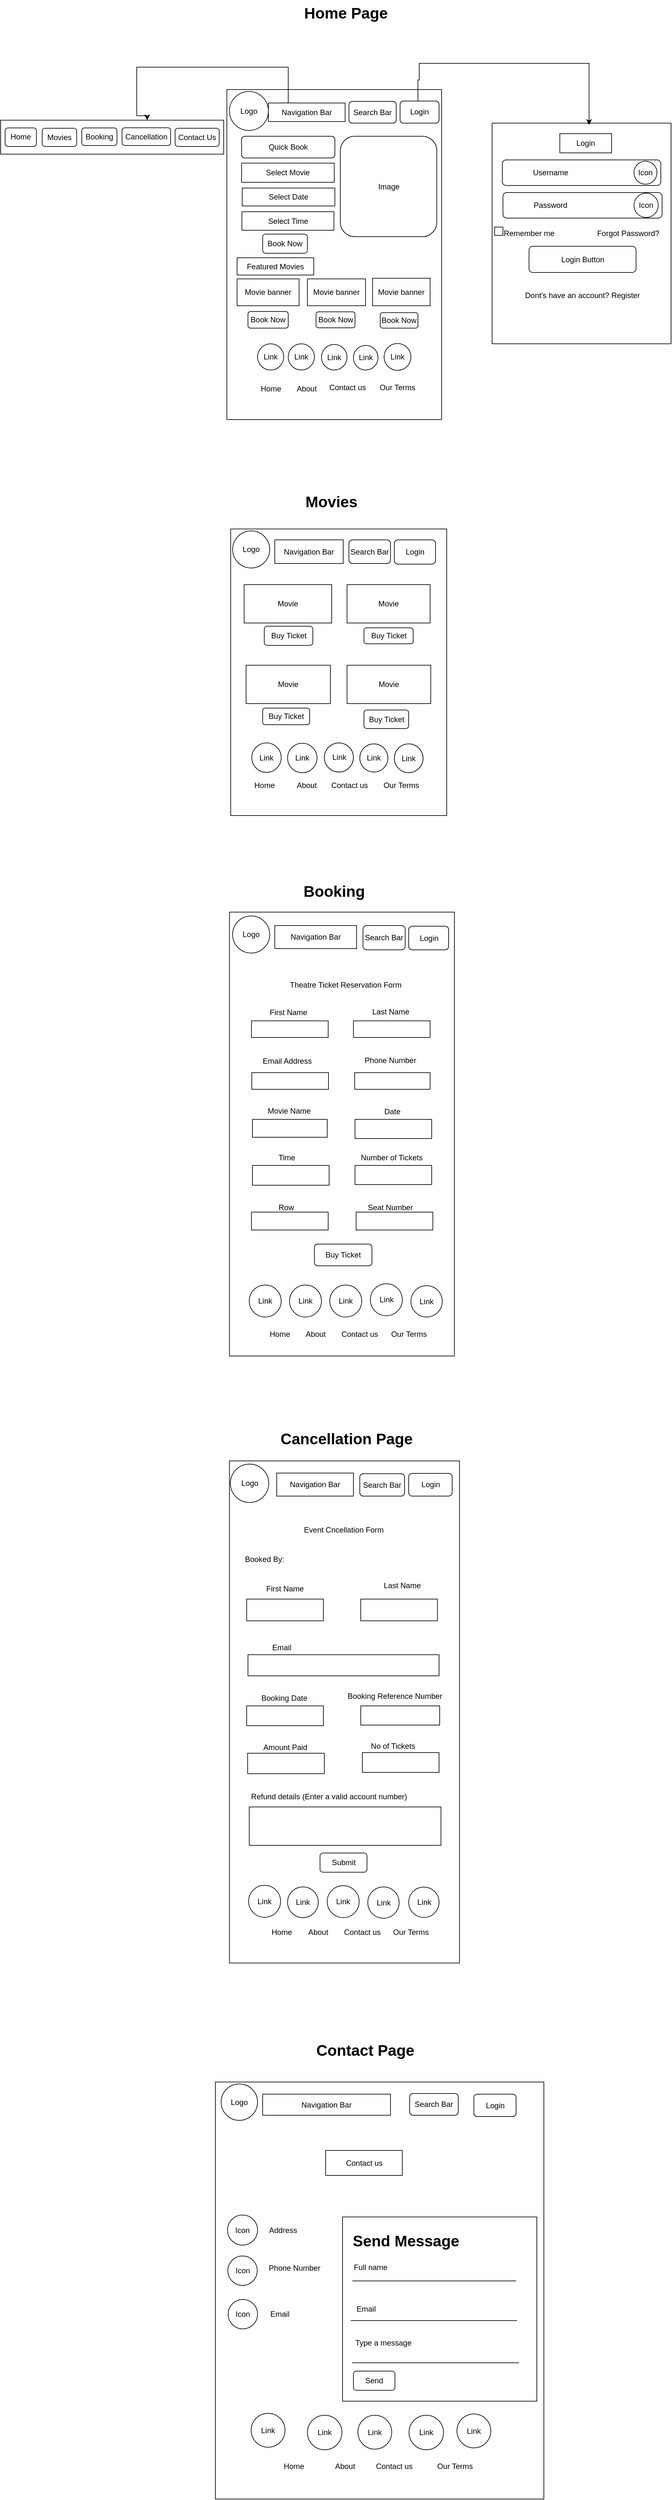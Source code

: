 <mxfile version="25.0.1">
  <diagram name="Page-1" id="jeP34d5vkqTeoq9ldoaH">
    <mxGraphModel dx="2082" dy="1373" grid="0" gridSize="10" guides="1" tooltips="1" connect="1" arrows="1" fold="1" page="0" pageScale="1" pageWidth="827" pageHeight="1169" math="0" shadow="0">
      <root>
        <mxCell id="0" />
        <mxCell id="1" parent="0" />
        <mxCell id="ixSeLTZf90zFW7z8uERY-14" value="" style="rounded=0;whiteSpace=wrap;html=1;" parent="1" vertex="1">
          <mxGeometry x="-300" y="-287" width="336" height="516" as="geometry" />
        </mxCell>
        <mxCell id="ixSeLTZf90zFW7z8uERY-15" value="Logo" style="ellipse;whiteSpace=wrap;html=1;aspect=fixed;" parent="1" vertex="1">
          <mxGeometry x="-296" y="-284" width="61" height="61" as="geometry" />
        </mxCell>
        <mxCell id="ixSeLTZf90zFW7z8uERY-24" style="edgeStyle=orthogonalEdgeStyle;rounded=0;orthogonalLoop=1;jettySize=auto;html=1;exitX=0.25;exitY=0;exitDx=0;exitDy=0;entryX=0.657;entryY=0.02;entryDx=0;entryDy=0;entryPerimeter=0;" parent="1" edge="1">
          <mxGeometry relative="1" as="geometry">
            <mxPoint x="-424.707" y="-239.118" as="targetPoint" />
            <Array as="points">
              <mxPoint x="-204" y="-267" />
              <mxPoint x="-204" y="-322" />
              <mxPoint x="-441" y="-322" />
              <mxPoint x="-441" y="-246" />
              <mxPoint x="-425" y="-246" />
            </Array>
            <mxPoint x="-205" y="-267.06" as="sourcePoint" />
          </mxGeometry>
        </mxCell>
        <mxCell id="ixSeLTZf90zFW7z8uERY-16" value="Navigation Bar" style="rounded=0;whiteSpace=wrap;html=1;" parent="1" vertex="1">
          <mxGeometry x="-235" y="-266" width="120" height="29" as="geometry" />
        </mxCell>
        <mxCell id="ixSeLTZf90zFW7z8uERY-17" value="Search Bar" style="rounded=1;whiteSpace=wrap;html=1;" parent="1" vertex="1">
          <mxGeometry x="-109" y="-268.5" width="74" height="34" as="geometry" />
        </mxCell>
        <mxCell id="ixSeLTZf90zFW7z8uERY-22" value="" style="rounded=0;whiteSpace=wrap;html=1;" parent="1" vertex="1">
          <mxGeometry x="-654" y="-239.12" width="349" height="53.12" as="geometry" />
        </mxCell>
        <mxCell id="ixSeLTZf90zFW7z8uERY-23" value="Home" style="rounded=1;whiteSpace=wrap;html=1;" parent="1" vertex="1">
          <mxGeometry x="-647" y="-227.06" width="49" height="29" as="geometry" />
        </mxCell>
        <mxCell id="ixSeLTZf90zFW7z8uERY-27" value="Movies" style="rounded=1;whiteSpace=wrap;html=1;" parent="1" vertex="1">
          <mxGeometry x="-589" y="-226.56" width="54" height="28.5" as="geometry" />
        </mxCell>
        <mxCell id="ixSeLTZf90zFW7z8uERY-28" style="edgeStyle=orthogonalEdgeStyle;rounded=0;orthogonalLoop=1;jettySize=auto;html=1;exitX=0.5;exitY=1;exitDx=0;exitDy=0;" parent="1" source="ixSeLTZf90zFW7z8uERY-27" target="ixSeLTZf90zFW7z8uERY-27" edge="1">
          <mxGeometry relative="1" as="geometry" />
        </mxCell>
        <mxCell id="ixSeLTZf90zFW7z8uERY-29" value="Booking" style="rounded=1;whiteSpace=wrap;html=1;" parent="1" vertex="1">
          <mxGeometry x="-527" y="-227.06" width="55" height="27.5" as="geometry" />
        </mxCell>
        <mxCell id="ixSeLTZf90zFW7z8uERY-30" value="Cancellation" style="rounded=1;whiteSpace=wrap;html=1;" parent="1" vertex="1">
          <mxGeometry x="-464" y="-227.31" width="76" height="27.75" as="geometry" />
        </mxCell>
        <mxCell id="ixSeLTZf90zFW7z8uERY-32" value="Contact Us" style="rounded=1;whiteSpace=wrap;html=1;" parent="1" vertex="1">
          <mxGeometry x="-381" y="-226.56" width="69" height="28.5" as="geometry" />
        </mxCell>
        <mxCell id="ixSeLTZf90zFW7z8uERY-34" value="Remember me&amp;nbsp; &amp;nbsp; &amp;nbsp; &amp;nbsp; &amp;nbsp; &amp;nbsp; &amp;nbsp; &amp;nbsp; &amp;nbsp; &amp;nbsp; Forgot Password?" style="rounded=0;whiteSpace=wrap;html=1;" parent="1" vertex="1">
          <mxGeometry x="115" y="-234.5" width="280" height="345" as="geometry" />
        </mxCell>
        <mxCell id="ixSeLTZf90zFW7z8uERY-40" value="Login" style="rounded=0;whiteSpace=wrap;html=1;" parent="1" vertex="1">
          <mxGeometry x="221" y="-218" width="81" height="30" as="geometry" />
        </mxCell>
        <mxCell id="ixSeLTZf90zFW7z8uERY-42" value="Username&amp;nbsp; &amp;nbsp; &amp;nbsp; &amp;nbsp; &amp;nbsp; &amp;nbsp; &amp;nbsp; &amp;nbsp; &amp;nbsp; &amp;nbsp; &amp;nbsp; &amp;nbsp; &amp;nbsp; &amp;nbsp; &amp;nbsp;" style="rounded=1;whiteSpace=wrap;html=1;" parent="1" vertex="1">
          <mxGeometry x="131" y="-177" width="248" height="40" as="geometry" />
        </mxCell>
        <mxCell id="ixSeLTZf90zFW7z8uERY-43" value="Icon" style="ellipse;whiteSpace=wrap;html=1;aspect=fixed;" parent="1" vertex="1">
          <mxGeometry x="337" y="-175" width="36" height="36" as="geometry" />
        </mxCell>
        <mxCell id="ixSeLTZf90zFW7z8uERY-44" value="Password&amp;nbsp; &amp;nbsp; &amp;nbsp; &amp;nbsp; &amp;nbsp; &amp;nbsp; &amp;nbsp; &amp;nbsp; &amp;nbsp; &amp;nbsp; &amp;nbsp; &amp;nbsp; &amp;nbsp; &amp;nbsp; &amp;nbsp;&amp;nbsp;" style="rounded=1;whiteSpace=wrap;html=1;" parent="1" vertex="1">
          <mxGeometry x="132" y="-126" width="249" height="40" as="geometry" />
        </mxCell>
        <mxCell id="ixSeLTZf90zFW7z8uERY-45" value="Icon" style="ellipse;whiteSpace=wrap;html=1;aspect=fixed;" parent="1" vertex="1">
          <mxGeometry x="337" y="-125" width="38" height="38" as="geometry" />
        </mxCell>
        <mxCell id="ixSeLTZf90zFW7z8uERY-49" value="" style="whiteSpace=wrap;html=1;aspect=fixed;" parent="1" vertex="1">
          <mxGeometry x="119" y="-72" width="13" height="13" as="geometry" />
        </mxCell>
        <mxCell id="ixSeLTZf90zFW7z8uERY-51" value="Login Button" style="rounded=1;whiteSpace=wrap;html=1;" parent="1" vertex="1">
          <mxGeometry x="172.75" y="-42" width="167.5" height="41" as="geometry" />
        </mxCell>
        <UserObject label="Dont&#39;s have an account? Register" placeholders="1" id="ixSeLTZf90zFW7z8uERY-53">
          <mxCell style="text;html=1;strokeColor=none;fillColor=none;align=center;verticalAlign=middle;whiteSpace=wrap;overflow=hidden;" parent="1" vertex="1">
            <mxGeometry x="144" y="25" width="225" height="20" as="geometry" />
          </mxCell>
        </UserObject>
        <mxCell id="Y7oqrO5l2WQPeUCuNp92-2" value="&lt;h1 style=&quot;margin-top: 0px;&quot;&gt;Home Page&lt;/h1&gt;" style="text;html=1;whiteSpace=wrap;overflow=hidden;rounded=0;" parent="1" vertex="1">
          <mxGeometry x="-181" y="-427" width="180" height="37" as="geometry" />
        </mxCell>
        <mxCell id="Y7oqrO5l2WQPeUCuNp92-4" value="Image" style="rounded=1;whiteSpace=wrap;html=1;" parent="1" vertex="1">
          <mxGeometry x="-122.5" y="-214" width="151" height="157" as="geometry" />
        </mxCell>
        <mxCell id="Y7oqrO5l2WQPeUCuNp92-5" value="Quick Book" style="rounded=1;whiteSpace=wrap;html=1;" parent="1" vertex="1">
          <mxGeometry x="-277" y="-214" width="146" height="34" as="geometry" />
        </mxCell>
        <mxCell id="Y7oqrO5l2WQPeUCuNp92-6" value="Select Date" style="rounded=0;whiteSpace=wrap;html=1;" parent="1" vertex="1">
          <mxGeometry x="-276" y="-133" width="145" height="28" as="geometry" />
        </mxCell>
        <mxCell id="Y7oqrO5l2WQPeUCuNp92-7" value="Select Movie" style="rounded=0;whiteSpace=wrap;html=1;" parent="1" vertex="1">
          <mxGeometry x="-277" y="-172" width="145" height="30" as="geometry" />
        </mxCell>
        <mxCell id="Y7oqrO5l2WQPeUCuNp92-8" value="Select Time" style="rounded=0;whiteSpace=wrap;html=1;" parent="1" vertex="1">
          <mxGeometry x="-276.5" y="-96" width="144" height="29" as="geometry" />
        </mxCell>
        <mxCell id="Y7oqrO5l2WQPeUCuNp92-9" value="Book Now" style="rounded=1;whiteSpace=wrap;html=1;" parent="1" vertex="1">
          <mxGeometry x="-244" y="-61" width="70" height="30" as="geometry" />
        </mxCell>
        <mxCell id="Y7oqrO5l2WQPeUCuNp92-11" value="Movie banner" style="rounded=0;whiteSpace=wrap;html=1;" parent="1" vertex="1">
          <mxGeometry x="-284" y="9" width="97" height="42" as="geometry" />
        </mxCell>
        <mxCell id="Y7oqrO5l2WQPeUCuNp92-12" value="Movie banner" style="rounded=0;whiteSpace=wrap;html=1;" parent="1" vertex="1">
          <mxGeometry x="-174" y="9" width="91" height="42" as="geometry" />
        </mxCell>
        <mxCell id="Y7oqrO5l2WQPeUCuNp92-13" value="Movie banner" style="rounded=0;whiteSpace=wrap;html=1;" parent="1" vertex="1">
          <mxGeometry x="-72" y="8" width="90" height="43" as="geometry" />
        </mxCell>
        <mxCell id="Y7oqrO5l2WQPeUCuNp92-14" value="Book Now" style="rounded=1;whiteSpace=wrap;html=1;" parent="1" vertex="1">
          <mxGeometry x="-267" y="60" width="63" height="26" as="geometry" />
        </mxCell>
        <mxCell id="Y7oqrO5l2WQPeUCuNp92-15" value="Book Now" style="rounded=1;whiteSpace=wrap;html=1;" parent="1" vertex="1">
          <mxGeometry x="-160.5" y="60.5" width="61" height="25" as="geometry" />
        </mxCell>
        <mxCell id="Y7oqrO5l2WQPeUCuNp92-16" value="Featured Movies" style="rounded=0;whiteSpace=wrap;html=1;" parent="1" vertex="1">
          <mxGeometry x="-284" y="-24" width="120" height="27" as="geometry" />
        </mxCell>
        <mxCell id="Y7oqrO5l2WQPeUCuNp92-17" value="Book Now" style="rounded=1;whiteSpace=wrap;html=1;" parent="1" vertex="1">
          <mxGeometry x="-60" y="61.75" width="59" height="24.25" as="geometry" />
        </mxCell>
        <mxCell id="Y7oqrO5l2WQPeUCuNp92-18" value="Link" style="ellipse;whiteSpace=wrap;html=1;aspect=fixed;" parent="1" vertex="1">
          <mxGeometry x="-252" y="110.5" width="41" height="41" as="geometry" />
        </mxCell>
        <mxCell id="Y7oqrO5l2WQPeUCuNp92-19" value="Link" style="ellipse;whiteSpace=wrap;html=1;aspect=fixed;" parent="1" vertex="1">
          <mxGeometry x="-204" y="110.5" width="41" height="41" as="geometry" />
        </mxCell>
        <mxCell id="Y7oqrO5l2WQPeUCuNp92-20" value="Link" style="ellipse;whiteSpace=wrap;html=1;aspect=fixed;" parent="1" vertex="1">
          <mxGeometry x="-152" y="111.5" width="40" height="40" as="geometry" />
        </mxCell>
        <mxCell id="Y7oqrO5l2WQPeUCuNp92-21" value="Link" style="ellipse;whiteSpace=wrap;html=1;aspect=fixed;" parent="1" vertex="1">
          <mxGeometry x="-102" y="113" width="38.5" height="38.5" as="geometry" />
        </mxCell>
        <mxCell id="Y7oqrO5l2WQPeUCuNp92-22" value="Link" style="ellipse;whiteSpace=wrap;html=1;aspect=fixed;" parent="1" vertex="1">
          <mxGeometry x="-54" y="110" width="42" height="42" as="geometry" />
        </mxCell>
        <mxCell id="Y7oqrO5l2WQPeUCuNp92-23" value="Home" style="text;html=1;align=center;verticalAlign=middle;whiteSpace=wrap;rounded=0;" parent="1" vertex="1">
          <mxGeometry x="-261.5" y="166" width="60" height="30" as="geometry" />
        </mxCell>
        <mxCell id="Y7oqrO5l2WQPeUCuNp92-26" value="About" style="text;html=1;align=center;verticalAlign=middle;whiteSpace=wrap;rounded=0;" parent="1" vertex="1">
          <mxGeometry x="-205" y="166" width="60" height="30" as="geometry" />
        </mxCell>
        <mxCell id="Y7oqrO5l2WQPeUCuNp92-28" value="Contact us" style="text;html=1;align=center;verticalAlign=middle;whiteSpace=wrap;rounded=0;" parent="1" vertex="1">
          <mxGeometry x="-141.5" y="164" width="60" height="30" as="geometry" />
        </mxCell>
        <mxCell id="Y7oqrO5l2WQPeUCuNp92-29" value="Our Terms" style="text;html=1;align=center;verticalAlign=middle;whiteSpace=wrap;rounded=0;" parent="1" vertex="1">
          <mxGeometry x="-63.5" y="164" width="60" height="30" as="geometry" />
        </mxCell>
        <mxCell id="Y7oqrO5l2WQPeUCuNp92-30" value="&lt;h1 style=&quot;margin-top: 0px;&quot;&gt;&lt;br&gt;&lt;/h1&gt;" style="text;html=1;whiteSpace=wrap;overflow=hidden;rounded=0;" parent="1" vertex="1">
          <mxGeometry x="-215" y="380" width="180" height="120" as="geometry" />
        </mxCell>
        <mxCell id="Y7oqrO5l2WQPeUCuNp92-31" value="&lt;h1 style=&quot;margin-top: 0px;&quot;&gt;Movies&lt;/h1&gt;" style="text;html=1;whiteSpace=wrap;overflow=hidden;rounded=0;" parent="1" vertex="1">
          <mxGeometry x="-179" y="337" width="87" height="43" as="geometry" />
        </mxCell>
        <mxCell id="Y7oqrO5l2WQPeUCuNp92-32" value="" style="rounded=0;whiteSpace=wrap;html=1;" parent="1" vertex="1">
          <mxGeometry x="-294" y="400" width="338" height="448" as="geometry" />
        </mxCell>
        <mxCell id="Y7oqrO5l2WQPeUCuNp92-33" value="Logo" style="ellipse;whiteSpace=wrap;html=1;aspect=fixed;" parent="1" vertex="1">
          <mxGeometry x="-291" y="403" width="58" height="58" as="geometry" />
        </mxCell>
        <mxCell id="Y7oqrO5l2WQPeUCuNp92-35" value="Navigation Bar" style="rounded=0;whiteSpace=wrap;html=1;" parent="1" vertex="1">
          <mxGeometry x="-225" y="417" width="107" height="37" as="geometry" />
        </mxCell>
        <mxCell id="Y7oqrO5l2WQPeUCuNp92-36" value="Search Bar" style="rounded=1;whiteSpace=wrap;html=1;" parent="1" vertex="1">
          <mxGeometry x="-109" y="417" width="65" height="37" as="geometry" />
        </mxCell>
        <mxCell id="Y7oqrO5l2WQPeUCuNp92-37" value="Login" style="rounded=1;whiteSpace=wrap;html=1;" parent="1" vertex="1">
          <mxGeometry x="-38" y="417" width="64.5" height="38" as="geometry" />
        </mxCell>
        <mxCell id="Y7oqrO5l2WQPeUCuNp92-39" value="Movie" style="rounded=0;whiteSpace=wrap;html=1;" parent="1" vertex="1">
          <mxGeometry x="-273" y="487" width="137" height="60" as="geometry" />
        </mxCell>
        <mxCell id="Y7oqrO5l2WQPeUCuNp92-40" value="Movie" style="rounded=0;whiteSpace=wrap;html=1;" parent="1" vertex="1">
          <mxGeometry x="-112" y="487" width="130" height="60" as="geometry" />
        </mxCell>
        <mxCell id="Y7oqrO5l2WQPeUCuNp92-41" value="Buy Ticket" style="rounded=1;whiteSpace=wrap;html=1;" parent="1" vertex="1">
          <mxGeometry x="-241.5" y="552" width="76" height="30" as="geometry" />
        </mxCell>
        <mxCell id="Y7oqrO5l2WQPeUCuNp92-42" value="Buy Ticket" style="rounded=1;whiteSpace=wrap;html=1;" parent="1" vertex="1">
          <mxGeometry x="-85.5" y="554.5" width="77" height="25" as="geometry" />
        </mxCell>
        <mxCell id="Y7oqrO5l2WQPeUCuNp92-44" value="Movie" style="rounded=0;whiteSpace=wrap;html=1;" parent="1" vertex="1">
          <mxGeometry x="-270" y="613" width="132" height="60" as="geometry" />
        </mxCell>
        <mxCell id="Y7oqrO5l2WQPeUCuNp92-45" value="Movie" style="rounded=0;whiteSpace=wrap;html=1;" parent="1" vertex="1">
          <mxGeometry x="-112" y="613" width="131" height="60" as="geometry" />
        </mxCell>
        <mxCell id="Y7oqrO5l2WQPeUCuNp92-46" value="Buy Ticket" style="rounded=1;whiteSpace=wrap;html=1;" parent="1" vertex="1">
          <mxGeometry x="-244" y="680" width="73.5" height="26" as="geometry" />
        </mxCell>
        <mxCell id="Y7oqrO5l2WQPeUCuNp92-48" value="Buy Ticket" style="rounded=1;whiteSpace=wrap;html=1;" parent="1" vertex="1">
          <mxGeometry x="-85.5" y="683" width="70" height="29" as="geometry" />
        </mxCell>
        <mxCell id="Y7oqrO5l2WQPeUCuNp92-49" value="Link" style="ellipse;whiteSpace=wrap;html=1;aspect=fixed;" parent="1" vertex="1">
          <mxGeometry x="-261" y="734.5" width="46" height="46" as="geometry" />
        </mxCell>
        <mxCell id="Y7oqrO5l2WQPeUCuNp92-50" value="Link" style="ellipse;whiteSpace=wrap;html=1;aspect=fixed;" parent="1" vertex="1">
          <mxGeometry x="-92" y="736" width="44" height="44" as="geometry" />
        </mxCell>
        <mxCell id="Y7oqrO5l2WQPeUCuNp92-51" value="Link" style="ellipse;whiteSpace=wrap;html=1;aspect=fixed;" parent="1" vertex="1">
          <mxGeometry x="-205" y="735" width="46" height="46" as="geometry" />
        </mxCell>
        <mxCell id="Y7oqrO5l2WQPeUCuNp92-52" value="Link" style="ellipse;whiteSpace=wrap;html=1;aspect=fixed;" parent="1" vertex="1">
          <mxGeometry x="-147.5" y="734.5" width="45.5" height="45.5" as="geometry" />
        </mxCell>
        <mxCell id="Y7oqrO5l2WQPeUCuNp92-53" value="Link" style="ellipse;whiteSpace=wrap;html=1;aspect=fixed;" parent="1" vertex="1">
          <mxGeometry x="-38" y="736" width="45" height="45" as="geometry" />
        </mxCell>
        <mxCell id="Y7oqrO5l2WQPeUCuNp92-54" value="Home" style="text;html=1;align=center;verticalAlign=middle;whiteSpace=wrap;rounded=0;" parent="1" vertex="1">
          <mxGeometry x="-271" y="786" width="60" height="30" as="geometry" />
        </mxCell>
        <mxCell id="Y7oqrO5l2WQPeUCuNp92-55" value="About" style="text;html=1;align=center;verticalAlign=middle;whiteSpace=wrap;rounded=0;" parent="1" vertex="1">
          <mxGeometry x="-205" y="786" width="60" height="30" as="geometry" />
        </mxCell>
        <mxCell id="Y7oqrO5l2WQPeUCuNp92-57" value="Contact us" style="text;html=1;align=center;verticalAlign=middle;whiteSpace=wrap;rounded=0;" parent="1" vertex="1">
          <mxGeometry x="-138" y="786" width="60" height="30" as="geometry" />
        </mxCell>
        <mxCell id="Y7oqrO5l2WQPeUCuNp92-58" value="Our Terms" style="text;html=1;align=center;verticalAlign=middle;whiteSpace=wrap;rounded=0;" parent="1" vertex="1">
          <mxGeometry x="-57" y="786" width="60" height="30" as="geometry" />
        </mxCell>
        <mxCell id="Y7oqrO5l2WQPeUCuNp92-70" style="edgeStyle=orthogonalEdgeStyle;rounded=0;orthogonalLoop=1;jettySize=auto;html=1;exitX=0.5;exitY=0;exitDx=0;exitDy=0;entryX=0.542;entryY=0.008;entryDx=0;entryDy=0;entryPerimeter=0;" parent="1" target="ixSeLTZf90zFW7z8uERY-34" edge="1">
          <mxGeometry relative="1" as="geometry">
            <mxPoint x="275" y="-328" as="targetPoint" />
            <mxPoint x="-1" y="-268.5" as="sourcePoint" />
            <Array as="points">
              <mxPoint x="-1" y="-302" />
              <mxPoint x="1" y="-302" />
              <mxPoint x="1" y="-328" />
              <mxPoint x="267" y="-328" />
            </Array>
          </mxGeometry>
        </mxCell>
        <mxCell id="Y7oqrO5l2WQPeUCuNp92-59" value="Login" style="rounded=1;whiteSpace=wrap;html=1;" parent="1" vertex="1">
          <mxGeometry x="-29" y="-269" width="61" height="34.5" as="geometry" />
        </mxCell>
        <mxCell id="Y7oqrO5l2WQPeUCuNp92-74" value="&lt;h1 style=&quot;margin-top: 0px;&quot;&gt;Booking&lt;/h1&gt;" style="text;html=1;whiteSpace=wrap;overflow=hidden;rounded=0;" parent="1" vertex="1">
          <mxGeometry x="-182" y="946" width="104" height="42" as="geometry" />
        </mxCell>
        <mxCell id="Y7oqrO5l2WQPeUCuNp92-75" value="" style="rounded=0;whiteSpace=wrap;html=1;" parent="1" vertex="1">
          <mxGeometry x="-296" y="999" width="352" height="694" as="geometry" />
        </mxCell>
        <mxCell id="Y7oqrO5l2WQPeUCuNp92-76" value="Logo" style="ellipse;whiteSpace=wrap;html=1;aspect=fixed;" parent="1" vertex="1">
          <mxGeometry x="-291" y="1005" width="58" height="58" as="geometry" />
        </mxCell>
        <mxCell id="Y7oqrO5l2WQPeUCuNp92-77" value="Navigation Bar" style="rounded=0;whiteSpace=wrap;html=1;" parent="1" vertex="1">
          <mxGeometry x="-225" y="1020" width="128" height="36" as="geometry" />
        </mxCell>
        <mxCell id="Y7oqrO5l2WQPeUCuNp92-78" value="Search Bar" style="rounded=1;whiteSpace=wrap;html=1;" parent="1" vertex="1">
          <mxGeometry x="-87" y="1020" width="66" height="38" as="geometry" />
        </mxCell>
        <mxCell id="Y7oqrO5l2WQPeUCuNp92-79" style="edgeStyle=orthogonalEdgeStyle;rounded=0;orthogonalLoop=1;jettySize=auto;html=1;exitX=0.5;exitY=1;exitDx=0;exitDy=0;" parent="1" source="Y7oqrO5l2WQPeUCuNp92-77" target="Y7oqrO5l2WQPeUCuNp92-77" edge="1">
          <mxGeometry relative="1" as="geometry" />
        </mxCell>
        <mxCell id="Y7oqrO5l2WQPeUCuNp92-81" value="Login" style="rounded=1;whiteSpace=wrap;html=1;" parent="1" vertex="1">
          <mxGeometry x="-15.5" y="1021" width="62.5" height="37" as="geometry" />
        </mxCell>
        <mxCell id="Y7oqrO5l2WQPeUCuNp92-82" value="Theatre Ticket Reservation Form" style="text;html=1;align=center;verticalAlign=middle;whiteSpace=wrap;rounded=0;" parent="1" vertex="1">
          <mxGeometry x="-267" y="1093" width="306" height="39" as="geometry" />
        </mxCell>
        <mxCell id="Y7oqrO5l2WQPeUCuNp92-84" value="First Name" style="text;html=1;align=center;verticalAlign=middle;whiteSpace=wrap;rounded=0;" parent="1" vertex="1">
          <mxGeometry x="-245" y="1144" width="83" height="23" as="geometry" />
        </mxCell>
        <mxCell id="Y7oqrO5l2WQPeUCuNp92-85" value="" style="rounded=0;whiteSpace=wrap;html=1;" parent="1" vertex="1">
          <mxGeometry x="-261.5" y="1169" width="120" height="26" as="geometry" />
        </mxCell>
        <mxCell id="Y7oqrO5l2WQPeUCuNp92-86" value="Last Name" style="text;html=1;align=center;verticalAlign=middle;whiteSpace=wrap;rounded=0;" parent="1" vertex="1">
          <mxGeometry x="-79.5" y="1144" width="71" height="22" as="geometry" />
        </mxCell>
        <mxCell id="Y7oqrO5l2WQPeUCuNp92-87" value="" style="rounded=0;whiteSpace=wrap;html=1;" parent="1" vertex="1">
          <mxGeometry x="-102" y="1169" width="120" height="26" as="geometry" />
        </mxCell>
        <mxCell id="Y7oqrO5l2WQPeUCuNp92-88" value="Email Address" style="text;html=1;align=center;verticalAlign=middle;whiteSpace=wrap;rounded=0;" parent="1" vertex="1">
          <mxGeometry x="-248.5" y="1217" width="84.5" height="30" as="geometry" />
        </mxCell>
        <mxCell id="Y7oqrO5l2WQPeUCuNp92-90" value="" style="rounded=0;whiteSpace=wrap;html=1;" parent="1" vertex="1">
          <mxGeometry x="-261" y="1250" width="120" height="26" as="geometry" />
        </mxCell>
        <mxCell id="Y7oqrO5l2WQPeUCuNp92-91" value="Phone Number" style="text;html=1;align=center;verticalAlign=middle;whiteSpace=wrap;rounded=0;" parent="1" vertex="1">
          <mxGeometry x="-96" y="1220" width="104" height="21" as="geometry" />
        </mxCell>
        <mxCell id="Y7oqrO5l2WQPeUCuNp92-92" value="" style="rounded=0;whiteSpace=wrap;html=1;" parent="1" vertex="1">
          <mxGeometry x="-100" y="1250" width="118" height="26" as="geometry" />
        </mxCell>
        <mxCell id="Y7oqrO5l2WQPeUCuNp92-93" value="Movie Name" style="text;html=1;align=center;verticalAlign=middle;whiteSpace=wrap;rounded=0;" parent="1" vertex="1">
          <mxGeometry x="-242.25" y="1298" width="79.25" height="24" as="geometry" />
        </mxCell>
        <mxCell id="Y7oqrO5l2WQPeUCuNp92-94" value="" style="rounded=0;whiteSpace=wrap;html=1;" parent="1" vertex="1">
          <mxGeometry x="-260" y="1323" width="117" height="28" as="geometry" />
        </mxCell>
        <mxCell id="Y7oqrO5l2WQPeUCuNp92-95" value="Date" style="text;html=1;align=center;verticalAlign=middle;whiteSpace=wrap;rounded=0;" parent="1" vertex="1">
          <mxGeometry x="-71" y="1299" width="60" height="23" as="geometry" />
        </mxCell>
        <mxCell id="Y7oqrO5l2WQPeUCuNp92-96" value="" style="rounded=0;whiteSpace=wrap;html=1;" parent="1" vertex="1">
          <mxGeometry x="-99.5" y="1323" width="120" height="30" as="geometry" />
        </mxCell>
        <mxCell id="Y7oqrO5l2WQPeUCuNp92-97" value="Time" style="text;html=1;align=center;verticalAlign=middle;whiteSpace=wrap;rounded=0;" parent="1" vertex="1">
          <mxGeometry x="-236.25" y="1371" width="60" height="24" as="geometry" />
        </mxCell>
        <mxCell id="Y7oqrO5l2WQPeUCuNp92-98" value="" style="rounded=0;whiteSpace=wrap;html=1;" parent="1" vertex="1">
          <mxGeometry x="-260" y="1395" width="120" height="31" as="geometry" />
        </mxCell>
        <mxCell id="Y7oqrO5l2WQPeUCuNp92-99" value="Number of Tickets" style="text;html=1;align=center;verticalAlign=middle;whiteSpace=wrap;rounded=0;" parent="1" vertex="1">
          <mxGeometry x="-97.75" y="1373" width="111.5" height="20" as="geometry" />
        </mxCell>
        <mxCell id="Y7oqrO5l2WQPeUCuNp92-100" value="" style="rounded=0;whiteSpace=wrap;html=1;" parent="1" vertex="1">
          <mxGeometry x="-99.5" y="1395" width="120" height="30" as="geometry" />
        </mxCell>
        <mxCell id="Y7oqrO5l2WQPeUCuNp92-101" value="Row" style="text;html=1;align=center;verticalAlign=middle;whiteSpace=wrap;rounded=0;" parent="1" vertex="1">
          <mxGeometry x="-237.25" y="1449" width="60" height="23" as="geometry" />
        </mxCell>
        <mxCell id="Y7oqrO5l2WQPeUCuNp92-102" value="" style="rounded=0;whiteSpace=wrap;html=1;" parent="1" vertex="1">
          <mxGeometry x="-261.5" y="1468" width="120" height="28" as="geometry" />
        </mxCell>
        <mxCell id="Y7oqrO5l2WQPeUCuNp92-103" value="Seat Number" style="text;html=1;align=center;verticalAlign=middle;whiteSpace=wrap;rounded=0;" parent="1" vertex="1">
          <mxGeometry x="-87" y="1448.5" width="86" height="24" as="geometry" />
        </mxCell>
        <mxCell id="Y7oqrO5l2WQPeUCuNp92-104" value="" style="rounded=0;whiteSpace=wrap;html=1;" parent="1" vertex="1">
          <mxGeometry x="-97.75" y="1468" width="120" height="28" as="geometry" />
        </mxCell>
        <mxCell id="Y7oqrO5l2WQPeUCuNp92-105" value="Buy Ticket" style="rounded=1;whiteSpace=wrap;html=1;" parent="1" vertex="1">
          <mxGeometry x="-163" y="1518" width="90" height="34" as="geometry" />
        </mxCell>
        <mxCell id="Y7oqrO5l2WQPeUCuNp92-106" value="Link" style="ellipse;whiteSpace=wrap;html=1;aspect=fixed;" parent="1" vertex="1">
          <mxGeometry x="-265" y="1582" width="50" height="50" as="geometry" />
        </mxCell>
        <mxCell id="Y7oqrO5l2WQPeUCuNp92-107" value="Link" style="ellipse;whiteSpace=wrap;html=1;aspect=fixed;" parent="1" vertex="1">
          <mxGeometry x="-202" y="1582" width="50" height="50" as="geometry" />
        </mxCell>
        <mxCell id="Y7oqrO5l2WQPeUCuNp92-108" value="Link" style="ellipse;whiteSpace=wrap;html=1;aspect=fixed;" parent="1" vertex="1">
          <mxGeometry x="-139" y="1582" width="50" height="50" as="geometry" />
        </mxCell>
        <mxCell id="Y7oqrO5l2WQPeUCuNp92-109" value="Link" style="ellipse;whiteSpace=wrap;html=1;aspect=fixed;" parent="1" vertex="1">
          <mxGeometry x="-75.5" y="1580" width="50" height="50" as="geometry" />
        </mxCell>
        <mxCell id="Y7oqrO5l2WQPeUCuNp92-110" value="Link" style="ellipse;whiteSpace=wrap;html=1;aspect=fixed;" parent="1" vertex="1">
          <mxGeometry x="-12" y="1583" width="49" height="49" as="geometry" />
        </mxCell>
        <mxCell id="Y7oqrO5l2WQPeUCuNp92-112" value="Home" style="text;html=1;align=center;verticalAlign=middle;whiteSpace=wrap;rounded=0;" parent="1" vertex="1">
          <mxGeometry x="-247" y="1644" width="60" height="30" as="geometry" />
        </mxCell>
        <mxCell id="Y7oqrO5l2WQPeUCuNp92-114" value="About" style="text;html=1;align=center;verticalAlign=middle;whiteSpace=wrap;rounded=0;" parent="1" vertex="1">
          <mxGeometry x="-191" y="1644" width="60" height="30" as="geometry" />
        </mxCell>
        <mxCell id="Y7oqrO5l2WQPeUCuNp92-115" value="Contact us" style="text;html=1;align=center;verticalAlign=middle;whiteSpace=wrap;rounded=0;" parent="1" vertex="1">
          <mxGeometry x="-122.5" y="1644" width="60" height="30" as="geometry" />
        </mxCell>
        <mxCell id="Y7oqrO5l2WQPeUCuNp92-116" value="Our Terms" style="text;html=1;align=center;verticalAlign=middle;whiteSpace=wrap;rounded=0;" parent="1" vertex="1">
          <mxGeometry x="-45.5" y="1644" width="60" height="30" as="geometry" />
        </mxCell>
        <mxCell id="Y7oqrO5l2WQPeUCuNp92-118" value="&lt;h1 style=&quot;margin-top: 0px;&quot;&gt;Cancellation Page&lt;/h1&gt;" style="text;html=1;whiteSpace=wrap;overflow=hidden;rounded=0;" parent="1" vertex="1">
          <mxGeometry x="-218.5" y="1802" width="214" height="42" as="geometry" />
        </mxCell>
        <mxCell id="Y7oqrO5l2WQPeUCuNp92-119" value="" style="rounded=0;whiteSpace=wrap;html=1;" parent="1" vertex="1">
          <mxGeometry x="-296" y="1857" width="360" height="785" as="geometry" />
        </mxCell>
        <mxCell id="Y7oqrO5l2WQPeUCuNp92-120" value="Logo" style="ellipse;whiteSpace=wrap;html=1;aspect=fixed;" parent="1" vertex="1">
          <mxGeometry x="-294.5" y="1862" width="60" height="60" as="geometry" />
        </mxCell>
        <mxCell id="Y7oqrO5l2WQPeUCuNp92-121" value="Navigation Bar" style="rounded=0;whiteSpace=wrap;html=1;" parent="1" vertex="1">
          <mxGeometry x="-222" y="1876" width="120" height="36" as="geometry" />
        </mxCell>
        <mxCell id="Y7oqrO5l2WQPeUCuNp92-122" value="Search Bar" style="rounded=1;whiteSpace=wrap;html=1;" parent="1" vertex="1">
          <mxGeometry x="-92" y="1877" width="70" height="35" as="geometry" />
        </mxCell>
        <mxCell id="Y7oqrO5l2WQPeUCuNp92-123" value="Login" style="rounded=1;whiteSpace=wrap;html=1;" parent="1" vertex="1">
          <mxGeometry x="-15.5" y="1876.5" width="68" height="35.5" as="geometry" />
        </mxCell>
        <mxCell id="Y7oqrO5l2WQPeUCuNp92-124" value="Event Cncellation Form" style="text;html=1;align=center;verticalAlign=middle;whiteSpace=wrap;rounded=0;" parent="1" vertex="1">
          <mxGeometry x="-190" y="1954" width="146" height="21" as="geometry" />
        </mxCell>
        <mxCell id="Y7oqrO5l2WQPeUCuNp92-126" value="Booked By:" style="text;html=1;align=center;verticalAlign=middle;whiteSpace=wrap;rounded=0;" parent="1" vertex="1">
          <mxGeometry x="-284" y="1996" width="86" height="30" as="geometry" />
        </mxCell>
        <mxCell id="Y7oqrO5l2WQPeUCuNp92-127" value="First Name" style="text;html=1;align=center;verticalAlign=middle;whiteSpace=wrap;rounded=0;" parent="1" vertex="1">
          <mxGeometry x="-248.5" y="2046" width="78" height="22" as="geometry" />
        </mxCell>
        <mxCell id="Y7oqrO5l2WQPeUCuNp92-128" value="" style="rounded=0;whiteSpace=wrap;html=1;" parent="1" vertex="1">
          <mxGeometry x="-269" y="2073" width="120" height="34" as="geometry" />
        </mxCell>
        <mxCell id="Y7oqrO5l2WQPeUCuNp92-129" value="Last Name" style="text;html=1;align=center;verticalAlign=middle;whiteSpace=wrap;rounded=0;" parent="1" vertex="1">
          <mxGeometry x="-62.5" y="2040" width="73" height="24" as="geometry" />
        </mxCell>
        <mxCell id="Y7oqrO5l2WQPeUCuNp92-130" value="" style="rounded=0;whiteSpace=wrap;html=1;" parent="1" vertex="1">
          <mxGeometry x="-90.5" y="2073" width="120" height="34" as="geometry" />
        </mxCell>
        <mxCell id="Y7oqrO5l2WQPeUCuNp92-131" value="Email" style="text;html=1;align=center;verticalAlign=middle;whiteSpace=wrap;rounded=0;" parent="1" vertex="1">
          <mxGeometry x="-244" y="2138" width="60" height="22" as="geometry" />
        </mxCell>
        <mxCell id="Y7oqrO5l2WQPeUCuNp92-132" value="" style="rounded=0;whiteSpace=wrap;html=1;" parent="1" vertex="1">
          <mxGeometry x="-267" y="2160" width="299" height="33" as="geometry" />
        </mxCell>
        <mxCell id="Y7oqrO5l2WQPeUCuNp92-133" value="Booking Date" style="text;html=1;align=center;verticalAlign=middle;whiteSpace=wrap;rounded=0;" parent="1" vertex="1">
          <mxGeometry x="-252" y="2216" width="84" height="24" as="geometry" />
        </mxCell>
        <mxCell id="Y7oqrO5l2WQPeUCuNp92-134" value="" style="rounded=0;whiteSpace=wrap;html=1;" parent="1" vertex="1">
          <mxGeometry x="-269" y="2240" width="120" height="31" as="geometry" />
        </mxCell>
        <mxCell id="Y7oqrO5l2WQPeUCuNp92-135" value="Amount Paid" style="text;html=1;align=center;verticalAlign=middle;whiteSpace=wrap;rounded=0;" parent="1" vertex="1">
          <mxGeometry x="-253.5" y="2296" width="89" height="18" as="geometry" />
        </mxCell>
        <mxCell id="Y7oqrO5l2WQPeUCuNp92-136" value="" style="rounded=0;whiteSpace=wrap;html=1;" parent="1" vertex="1">
          <mxGeometry x="-267.5" y="2314" width="120" height="32" as="geometry" />
        </mxCell>
        <mxCell id="Y7oqrO5l2WQPeUCuNp92-137" value="Booking Reference Number" style="text;html=1;align=center;verticalAlign=middle;whiteSpace=wrap;rounded=0;" parent="1" vertex="1">
          <mxGeometry x="-130" y="2214" width="186" height="22" as="geometry" />
        </mxCell>
        <mxCell id="Y7oqrO5l2WQPeUCuNp92-138" value="" style="rounded=0;whiteSpace=wrap;html=1;" parent="1" vertex="1">
          <mxGeometry x="-90.5" y="2240" width="123.5" height="30" as="geometry" />
        </mxCell>
        <mxCell id="Y7oqrO5l2WQPeUCuNp92-140" value="No of Tickets" style="text;html=1;align=center;verticalAlign=middle;whiteSpace=wrap;rounded=0;" parent="1" vertex="1">
          <mxGeometry x="-83" y="2288" width="86" height="30" as="geometry" />
        </mxCell>
        <mxCell id="Y7oqrO5l2WQPeUCuNp92-141" value="" style="rounded=0;whiteSpace=wrap;html=1;" parent="1" vertex="1">
          <mxGeometry x="-88" y="2313" width="120" height="31" as="geometry" />
        </mxCell>
        <mxCell id="Y7oqrO5l2WQPeUCuNp92-142" value="Refund details (Enter a valid account number)" style="text;html=1;align=center;verticalAlign=middle;whiteSpace=wrap;rounded=0;" parent="1" vertex="1">
          <mxGeometry x="-284" y="2369" width="288" height="25" as="geometry" />
        </mxCell>
        <mxCell id="Y7oqrO5l2WQPeUCuNp92-143" value="" style="rounded=0;whiteSpace=wrap;html=1;" parent="1" vertex="1">
          <mxGeometry x="-265" y="2398" width="300" height="60" as="geometry" />
        </mxCell>
        <mxCell id="Y7oqrO5l2WQPeUCuNp92-144" value="Submit" style="rounded=1;whiteSpace=wrap;html=1;" parent="1" vertex="1">
          <mxGeometry x="-154.25" y="2470" width="73.5" height="30" as="geometry" />
        </mxCell>
        <mxCell id="Y7oqrO5l2WQPeUCuNp92-146" value="Link" style="ellipse;whiteSpace=wrap;html=1;aspect=fixed;" parent="1" vertex="1">
          <mxGeometry x="-266" y="2520.5" width="50" height="50" as="geometry" />
        </mxCell>
        <mxCell id="Y7oqrO5l2WQPeUCuNp92-148" value="Link" style="ellipse;whiteSpace=wrap;html=1;aspect=fixed;" parent="1" vertex="1">
          <mxGeometry x="-205" y="2523" width="48" height="48" as="geometry" />
        </mxCell>
        <mxCell id="Y7oqrO5l2WQPeUCuNp92-149" value="Link" style="ellipse;whiteSpace=wrap;html=1;aspect=fixed;" parent="1" vertex="1">
          <mxGeometry x="-143" y="2521" width="50" height="50" as="geometry" />
        </mxCell>
        <mxCell id="Y7oqrO5l2WQPeUCuNp92-150" value="Link" style="ellipse;whiteSpace=wrap;html=1;aspect=fixed;" parent="1" vertex="1">
          <mxGeometry x="-79.5" y="2523" width="49" height="49" as="geometry" />
        </mxCell>
        <mxCell id="Y7oqrO5l2WQPeUCuNp92-151" value="Link" style="ellipse;whiteSpace=wrap;html=1;aspect=fixed;" parent="1" vertex="1">
          <mxGeometry x="-15.5" y="2523.25" width="47.5" height="47.5" as="geometry" />
        </mxCell>
        <mxCell id="Y7oqrO5l2WQPeUCuNp92-152" value="Home" style="text;html=1;align=center;verticalAlign=middle;whiteSpace=wrap;rounded=0;" parent="1" vertex="1">
          <mxGeometry x="-244" y="2579" width="60" height="29" as="geometry" />
        </mxCell>
        <mxCell id="Y7oqrO5l2WQPeUCuNp92-154" value="About" style="text;html=1;align=center;verticalAlign=middle;whiteSpace=wrap;rounded=0;" parent="1" vertex="1">
          <mxGeometry x="-187" y="2579" width="60" height="30" as="geometry" />
        </mxCell>
        <mxCell id="Y7oqrO5l2WQPeUCuNp92-156" value="Contact us" style="text;html=1;align=center;verticalAlign=middle;whiteSpace=wrap;rounded=0;" parent="1" vertex="1">
          <mxGeometry x="-118" y="2578.5" width="60" height="30" as="geometry" />
        </mxCell>
        <mxCell id="Y7oqrO5l2WQPeUCuNp92-157" value="Our Terms" style="text;html=1;align=center;verticalAlign=middle;whiteSpace=wrap;rounded=0;" parent="1" vertex="1">
          <mxGeometry x="-42" y="2579" width="60" height="30" as="geometry" />
        </mxCell>
        <mxCell id="Y7oqrO5l2WQPeUCuNp92-158" value="&lt;h1 style=&quot;margin-top: 0px;&quot;&gt;Contact Page&lt;/h1&gt;" style="text;html=1;whiteSpace=wrap;overflow=hidden;rounded=0;" parent="1" vertex="1">
          <mxGeometry x="-162" y="2758" width="167" height="34" as="geometry" />
        </mxCell>
        <mxCell id="Y7oqrO5l2WQPeUCuNp92-159" value="" style="rounded=0;whiteSpace=wrap;html=1;" parent="1" vertex="1">
          <mxGeometry x="-318" y="2828" width="514" height="652" as="geometry" />
        </mxCell>
        <mxCell id="Y7oqrO5l2WQPeUCuNp92-160" value="Logo" style="ellipse;whiteSpace=wrap;html=1;aspect=fixed;" parent="1" vertex="1">
          <mxGeometry x="-309" y="2831" width="57" height="57" as="geometry" />
        </mxCell>
        <mxCell id="Y7oqrO5l2WQPeUCuNp92-161" value="Navigation Bar" style="rounded=0;whiteSpace=wrap;html=1;" parent="1" vertex="1">
          <mxGeometry x="-244" y="2847" width="200" height="33" as="geometry" />
        </mxCell>
        <mxCell id="Y7oqrO5l2WQPeUCuNp92-162" value="Search Bar" style="rounded=1;whiteSpace=wrap;html=1;" parent="1" vertex="1">
          <mxGeometry x="-14" y="2846" width="76" height="34" as="geometry" />
        </mxCell>
        <mxCell id="Y7oqrO5l2WQPeUCuNp92-163" value="Login" style="rounded=1;whiteSpace=wrap;html=1;" parent="1" vertex="1">
          <mxGeometry x="86.5" y="2847" width="66" height="35" as="geometry" />
        </mxCell>
        <mxCell id="Y7oqrO5l2WQPeUCuNp92-166" value="Contact us" style="rounded=0;whiteSpace=wrap;html=1;" parent="1" vertex="1">
          <mxGeometry x="-145.5" y="2935" width="120" height="39" as="geometry" />
        </mxCell>
        <mxCell id="Y7oqrO5l2WQPeUCuNp92-167" value="Icon" style="ellipse;whiteSpace=wrap;html=1;aspect=fixed;" parent="1" vertex="1">
          <mxGeometry x="-299" y="3036" width="47" height="47" as="geometry" />
        </mxCell>
        <mxCell id="Y7oqrO5l2WQPeUCuNp92-168" value="Address" style="text;html=1;align=center;verticalAlign=middle;whiteSpace=wrap;rounded=0;" parent="1" vertex="1">
          <mxGeometry x="-242.25" y="3044.5" width="60" height="30" as="geometry" />
        </mxCell>
        <mxCell id="Y7oqrO5l2WQPeUCuNp92-169" value="Icon" style="ellipse;whiteSpace=wrap;html=1;aspect=fixed;" parent="1" vertex="1">
          <mxGeometry x="-298.5" y="3100" width="46" height="46" as="geometry" />
        </mxCell>
        <mxCell id="Y7oqrO5l2WQPeUCuNp92-170" value="Phone Number" style="text;html=1;align=center;verticalAlign=middle;whiteSpace=wrap;rounded=0;" parent="1" vertex="1">
          <mxGeometry x="-241.5" y="3104" width="93.5" height="30" as="geometry" />
        </mxCell>
        <mxCell id="Y7oqrO5l2WQPeUCuNp92-171" value="Icon" style="ellipse;whiteSpace=wrap;html=1;aspect=fixed;" parent="1" vertex="1">
          <mxGeometry x="-298" y="3168" width="46" height="46" as="geometry" />
        </mxCell>
        <mxCell id="Y7oqrO5l2WQPeUCuNp92-172" value="Email" style="text;html=1;align=center;verticalAlign=middle;whiteSpace=wrap;rounded=0;" parent="1" vertex="1">
          <mxGeometry x="-247" y="3176" width="60" height="30" as="geometry" />
        </mxCell>
        <mxCell id="Y7oqrO5l2WQPeUCuNp92-173" value="" style="rounded=0;whiteSpace=wrap;html=1;" parent="1" vertex="1">
          <mxGeometry x="-119" y="3039" width="304" height="288" as="geometry" />
        </mxCell>
        <mxCell id="Y7oqrO5l2WQPeUCuNp92-174" value="&lt;h1 style=&quot;margin-top: 0px;&quot;&gt;Send Message&lt;/h1&gt;" style="text;html=1;whiteSpace=wrap;overflow=hidden;rounded=0;" parent="1" vertex="1">
          <mxGeometry x="-105.5" y="3056" width="180" height="39" as="geometry" />
        </mxCell>
        <mxCell id="Y7oqrO5l2WQPeUCuNp92-177" value="Full name" style="text;html=1;align=center;verticalAlign=middle;whiteSpace=wrap;rounded=0;" parent="1" vertex="1">
          <mxGeometry x="-105.5" y="3104" width="60" height="28" as="geometry" />
        </mxCell>
        <mxCell id="Y7oqrO5l2WQPeUCuNp92-179" value="" style="line;strokeWidth=1;rotatable=0;dashed=0;labelPosition=right;align=left;verticalAlign=middle;spacingTop=0;spacingLeft=6;points=[];portConstraint=eastwest;" parent="1" vertex="1">
          <mxGeometry x="-103.5" y="3107" width="256" height="64" as="geometry" />
        </mxCell>
        <mxCell id="Y7oqrO5l2WQPeUCuNp92-180" value="Email" style="text;html=1;align=center;verticalAlign=middle;whiteSpace=wrap;rounded=0;" parent="1" vertex="1">
          <mxGeometry x="-112" y="3171" width="60" height="24" as="geometry" />
        </mxCell>
        <mxCell id="Y7oqrO5l2WQPeUCuNp92-181" value="" style="line;strokeWidth=1;rotatable=0;dashed=0;labelPosition=right;align=left;verticalAlign=middle;spacingTop=0;spacingLeft=6;points=[];portConstraint=eastwest;" parent="1" vertex="1">
          <mxGeometry x="-106" y="3196" width="260" height="10" as="geometry" />
        </mxCell>
        <mxCell id="Y7oqrO5l2WQPeUCuNp92-182" value="Type a message" style="text;html=1;align=center;verticalAlign=middle;whiteSpace=wrap;rounded=0;" parent="1" vertex="1">
          <mxGeometry x="-111" y="3221" width="112" height="30" as="geometry" />
        </mxCell>
        <mxCell id="Y7oqrO5l2WQPeUCuNp92-185" value="" style="line;strokeWidth=1;rotatable=0;dashed=0;labelPosition=right;align=left;verticalAlign=middle;spacingTop=0;spacingLeft=6;points=[];portConstraint=eastwest;" parent="1" vertex="1">
          <mxGeometry x="-104" y="3262" width="261" height="10" as="geometry" />
        </mxCell>
        <mxCell id="Y7oqrO5l2WQPeUCuNp92-186" value="Send" style="rounded=1;whiteSpace=wrap;html=1;" parent="1" vertex="1">
          <mxGeometry x="-102" y="3280" width="65" height="30" as="geometry" />
        </mxCell>
        <mxCell id="Y7oqrO5l2WQPeUCuNp92-189" value="Link" style="ellipse;whiteSpace=wrap;html=1;aspect=fixed;" parent="1" vertex="1">
          <mxGeometry x="-262" y="3346" width="53" height="53" as="geometry" />
        </mxCell>
        <mxCell id="Y7oqrO5l2WQPeUCuNp92-190" value="Link" style="ellipse;whiteSpace=wrap;html=1;aspect=fixed;" parent="1" vertex="1">
          <mxGeometry x="-174" y="3349" width="54" height="54" as="geometry" />
        </mxCell>
        <mxCell id="Y7oqrO5l2WQPeUCuNp92-191" value="Link" style="ellipse;whiteSpace=wrap;html=1;aspect=fixed;" parent="1" vertex="1">
          <mxGeometry x="-95" y="3349" width="53" height="53" as="geometry" />
        </mxCell>
        <mxCell id="Y7oqrO5l2WQPeUCuNp92-192" value="Link" style="ellipse;whiteSpace=wrap;html=1;aspect=fixed;" parent="1" vertex="1">
          <mxGeometry x="-15" y="3349" width="54" height="54" as="geometry" />
        </mxCell>
        <mxCell id="Y7oqrO5l2WQPeUCuNp92-194" value="Link" style="ellipse;whiteSpace=wrap;html=1;aspect=fixed;" parent="1" vertex="1">
          <mxGeometry x="60" y="3347" width="53" height="53" as="geometry" />
        </mxCell>
        <mxCell id="Y7oqrO5l2WQPeUCuNp92-195" value="Home" style="text;html=1;align=center;verticalAlign=middle;whiteSpace=wrap;rounded=0;" parent="1" vertex="1">
          <mxGeometry x="-225" y="3414" width="60" height="30" as="geometry" />
        </mxCell>
        <mxCell id="Y7oqrO5l2WQPeUCuNp92-196" value="About" style="text;html=1;align=center;verticalAlign=middle;whiteSpace=wrap;rounded=0;" parent="1" vertex="1">
          <mxGeometry x="-145" y="3414" width="60" height="30" as="geometry" />
        </mxCell>
        <mxCell id="Y7oqrO5l2WQPeUCuNp92-197" value="Contact us" style="text;html=1;align=center;verticalAlign=middle;whiteSpace=wrap;rounded=0;" parent="1" vertex="1">
          <mxGeometry x="-68.5" y="3414" width="60" height="30" as="geometry" />
        </mxCell>
        <mxCell id="Y7oqrO5l2WQPeUCuNp92-198" value="Our Terms" style="text;html=1;align=center;verticalAlign=middle;whiteSpace=wrap;rounded=0;" parent="1" vertex="1">
          <mxGeometry x="26.5" y="3414" width="60" height="30" as="geometry" />
        </mxCell>
      </root>
    </mxGraphModel>
  </diagram>
</mxfile>
